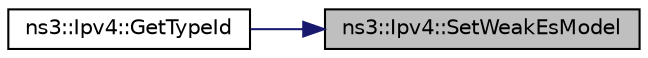 digraph "ns3::Ipv4::SetWeakEsModel"
{
 // LATEX_PDF_SIZE
  edge [fontname="Helvetica",fontsize="10",labelfontname="Helvetica",labelfontsize="10"];
  node [fontname="Helvetica",fontsize="10",shape=record];
  rankdir="RL";
  Node1 [label="ns3::Ipv4::SetWeakEsModel",height=0.2,width=0.4,color="black", fillcolor="grey75", style="filled", fontcolor="black",tooltip="Set or unset the Weak Es Model."];
  Node1 -> Node2 [dir="back",color="midnightblue",fontsize="10",style="solid",fontname="Helvetica"];
  Node2 [label="ns3::Ipv4::GetTypeId",height=0.2,width=0.4,color="black", fillcolor="white", style="filled",URL="$classns3_1_1_ipv4.html#a339a61fc36efb3366dd2065e5f5f4aa8",tooltip="Get the type ID."];
}
